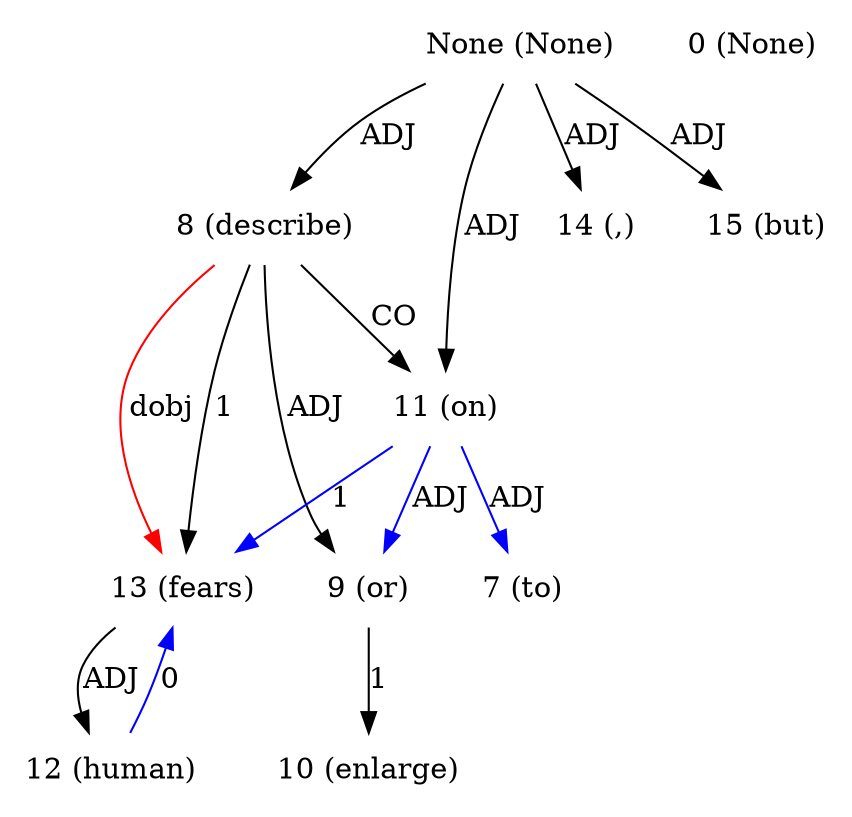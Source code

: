 digraph G{
edge [dir=forward]
node [shape=plaintext]

None [label="None (None)"]
None -> 8 [label="ADJ"]
None -> 14 [label="ADJ"]
None -> 15 [label="ADJ"]
None -> 11 [label="ADJ"]
0 [label="0 (None)"]
7 [label="7 (to)"]
8 [label="8 (describe)"]
8 -> 13 [label="1"]
8 -> 11 [label="CO"]
8 -> 9 [label="ADJ"]
9 [label="9 (or)"]
9 -> 10 [label="1"]
10 [label="10 (enlarge)"]
11 [label="11 (on)"]
11 -> 13 [label="1", color="blue"]
11 -> 7 [label="ADJ", color="blue"]
11 -> 9 [label="ADJ", color="blue"]
12 [label="12 (human)"]
12 -> 13 [label="0", color="blue"]
13 [label="13 (fears)"]
13 -> 12 [label="ADJ"]
8 -> 13 [label="dobj", color="red"]
14 [label="14 (,)"]
15 [label="15 (but)"]
}
